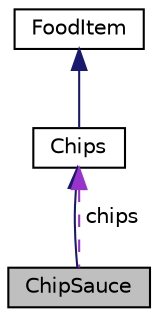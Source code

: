 digraph "ChipSauce"
{
 // LATEX_PDF_SIZE
  edge [fontname="Helvetica",fontsize="10",labelfontname="Helvetica",labelfontsize="10"];
  node [fontname="Helvetica",fontsize="10",shape=record];
  Node1 [label="ChipSauce",height=0.2,width=0.4,color="black", fillcolor="grey75", style="filled", fontcolor="black",tooltip="Represents a type of sauce for chips."];
  Node2 -> Node1 [dir="back",color="midnightblue",fontsize="10",style="solid",fontname="Helvetica"];
  Node2 [label="Chips",height=0.2,width=0.4,color="black", fillcolor="white", style="filled",URL="$classChips.html",tooltip="Represents a type of food item: chips."];
  Node3 -> Node2 [dir="back",color="midnightblue",fontsize="10",style="solid",fontname="Helvetica"];
  Node3 [label="FoodItem",height=0.2,width=0.4,color="black", fillcolor="white", style="filled",URL="$classFoodItem.html",tooltip="Represents a food item that can be cooked."];
  Node2 -> Node1 [dir="back",color="darkorchid3",fontsize="10",style="dashed",label=" chips" ,fontname="Helvetica"];
}
